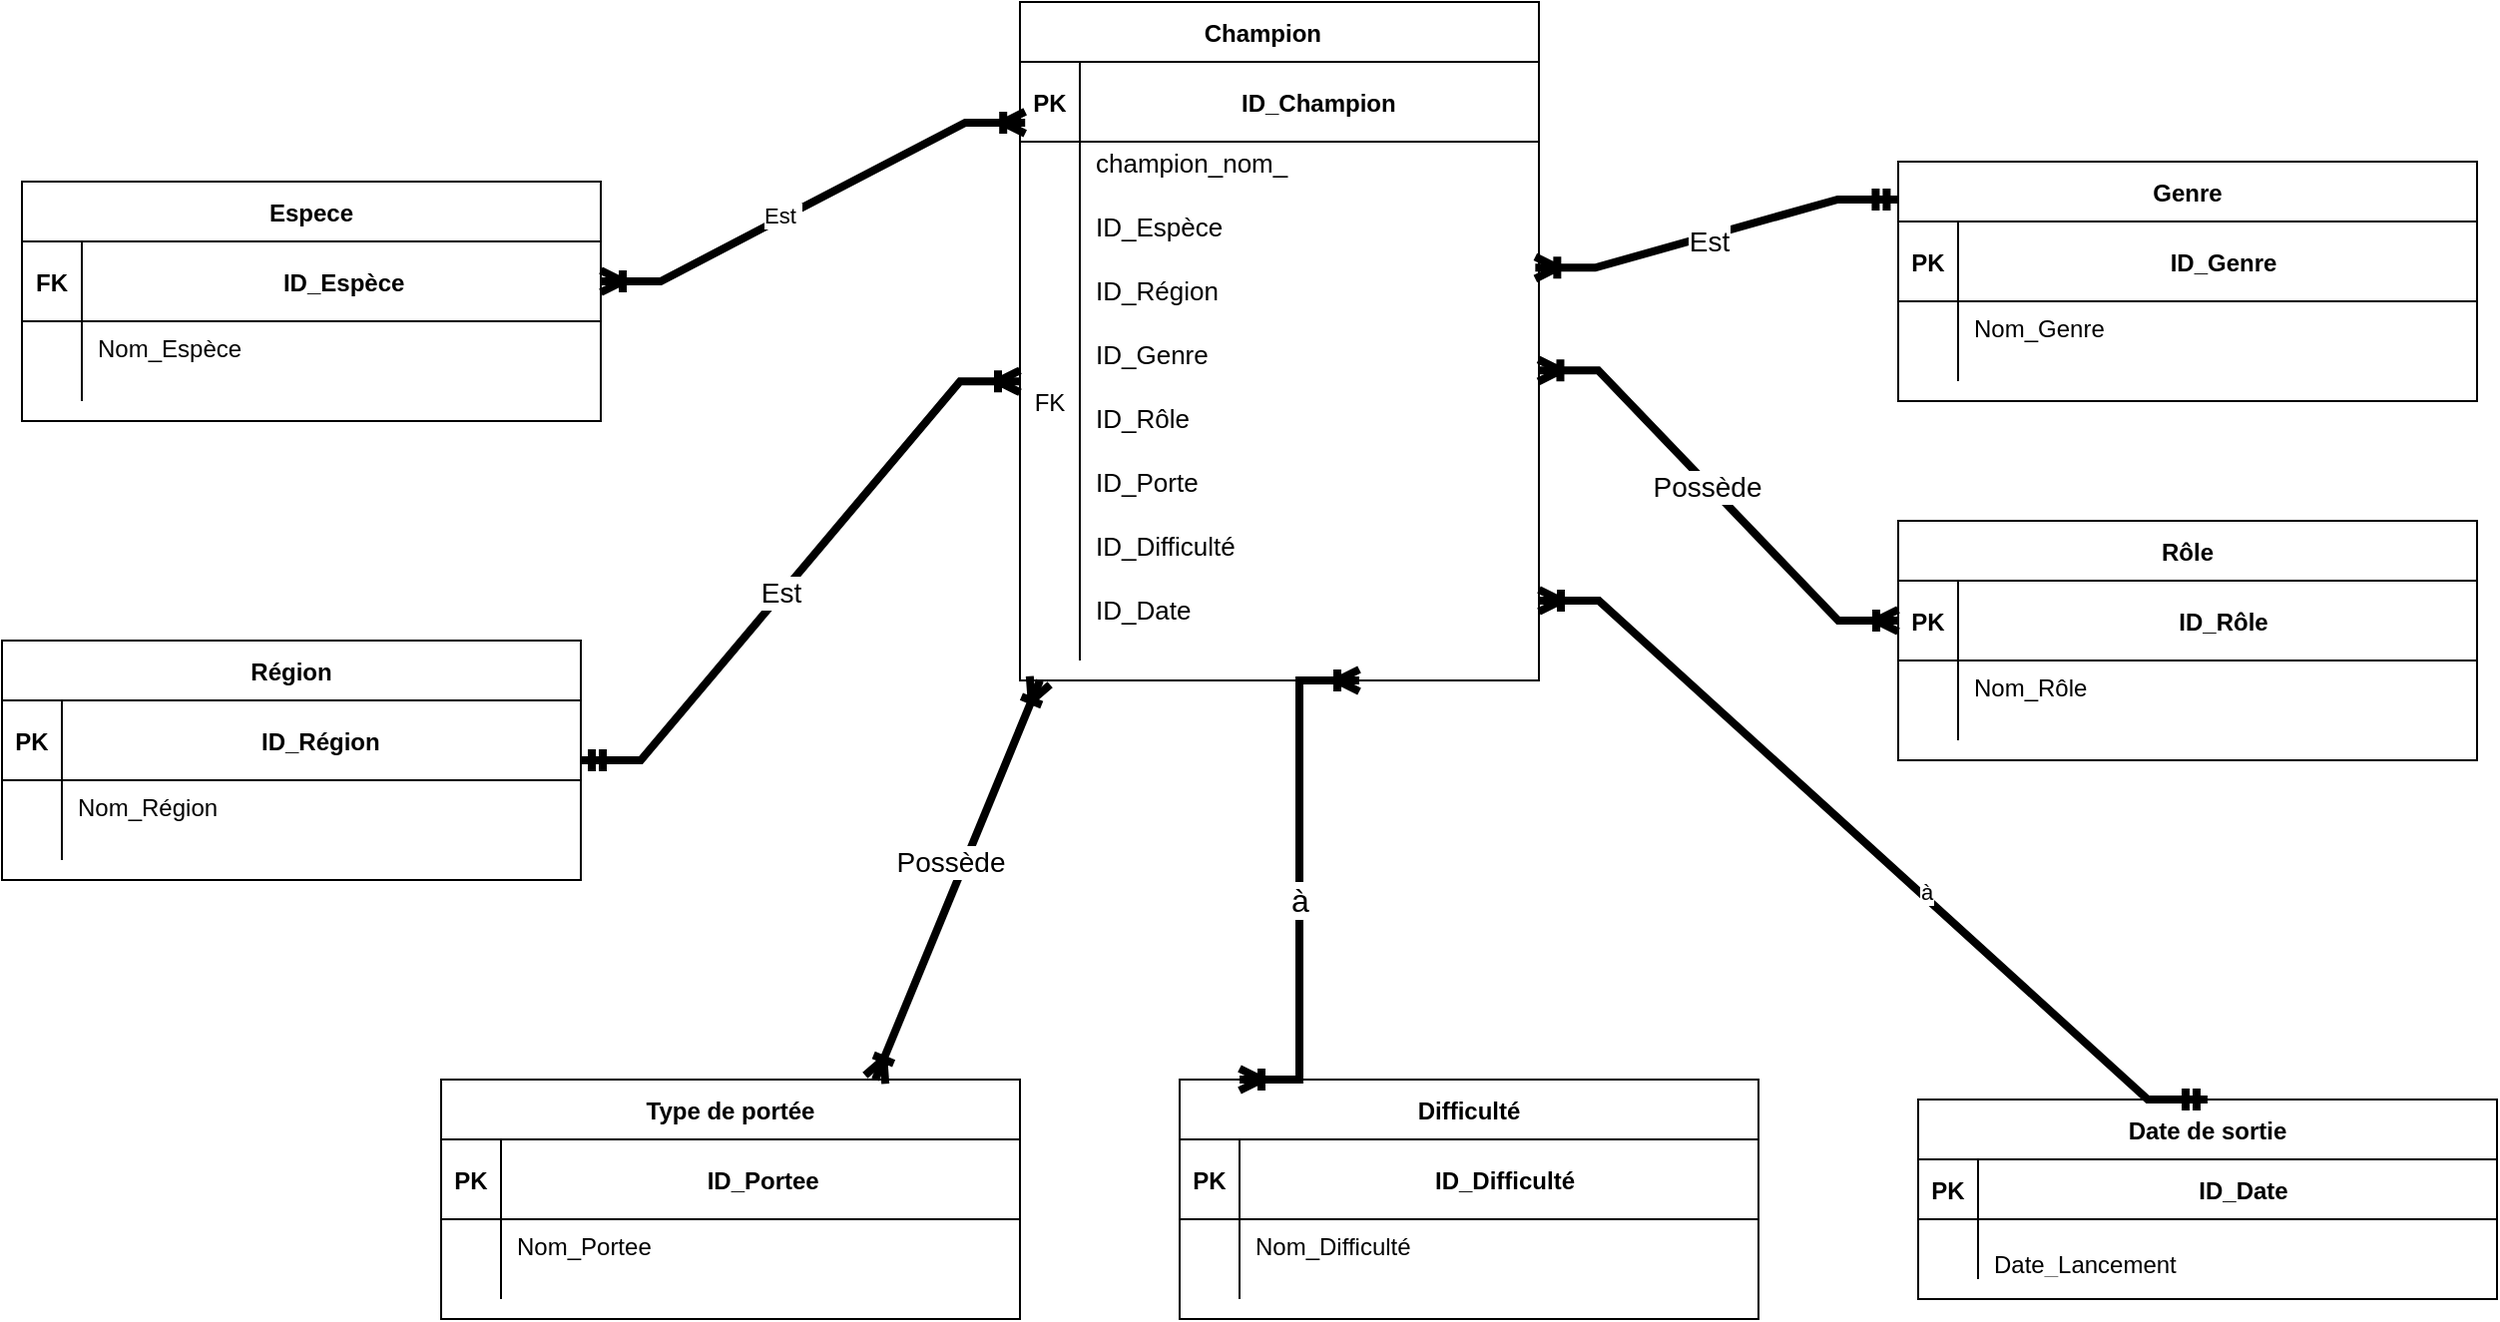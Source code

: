 <mxfile version="24.7.16">
  <diagram id="R2lEEEUBdFMjLlhIrx00" name="Page-1">
    <mxGraphModel dx="2255" dy="882" grid="1" gridSize="10" guides="1" tooltips="1" connect="1" arrows="0" fold="1" page="1" pageScale="1" pageWidth="850" pageHeight="1100" math="0" shadow="0" extFonts="Permanent Marker^https://fonts.googleapis.com/css?family=Permanent+Marker">
      <root>
        <mxCell id="0" />
        <mxCell id="1" parent="0" />
        <mxCell id="qRGbOmX3qOI-V-hjH4ks-11" value="Champion     " style="shape=table;startSize=30;container=1;collapsible=1;childLayout=tableLayout;fixedRows=1;rowLines=0;fontStyle=1;align=center;resizeLast=1;" parent="1" vertex="1">
          <mxGeometry x="20" y="40" width="260" height="340" as="geometry" />
        </mxCell>
        <mxCell id="qRGbOmX3qOI-V-hjH4ks-12" value="" style="shape=partialRectangle;collapsible=0;dropTarget=0;pointerEvents=0;fillColor=none;points=[[0,0.5],[1,0.5]];portConstraint=eastwest;top=0;left=0;right=0;bottom=1;" parent="qRGbOmX3qOI-V-hjH4ks-11" vertex="1">
          <mxGeometry y="30" width="260" height="40" as="geometry" />
        </mxCell>
        <mxCell id="qRGbOmX3qOI-V-hjH4ks-13" value="PK" style="shape=partialRectangle;overflow=hidden;connectable=0;fillColor=none;top=0;left=0;bottom=0;right=0;fontStyle=1;" parent="qRGbOmX3qOI-V-hjH4ks-12" vertex="1">
          <mxGeometry width="30" height="40" as="geometry">
            <mxRectangle width="30" height="40" as="alternateBounds" />
          </mxGeometry>
        </mxCell>
        <mxCell id="qRGbOmX3qOI-V-hjH4ks-14" value=" ID_Champion" style="shape=partialRectangle;overflow=hidden;connectable=0;fillColor=none;top=0;left=0;bottom=0;right=0;align=center;spacingLeft=6;fontStyle=1;" parent="qRGbOmX3qOI-V-hjH4ks-12" vertex="1">
          <mxGeometry x="30" width="230" height="40" as="geometry">
            <mxRectangle width="230" height="40" as="alternateBounds" />
          </mxGeometry>
        </mxCell>
        <mxCell id="qRGbOmX3qOI-V-hjH4ks-15" value="" style="shape=partialRectangle;collapsible=0;dropTarget=0;pointerEvents=0;fillColor=none;points=[[0,0.5],[1,0.5]];portConstraint=eastwest;top=0;left=0;right=0;bottom=0;" parent="qRGbOmX3qOI-V-hjH4ks-11" vertex="1">
          <mxGeometry y="70" width="260" height="260" as="geometry" />
        </mxCell>
        <mxCell id="qRGbOmX3qOI-V-hjH4ks-16" value="FK" style="shape=partialRectangle;overflow=hidden;connectable=0;fillColor=none;top=0;left=0;bottom=0;right=0;" parent="qRGbOmX3qOI-V-hjH4ks-15" vertex="1">
          <mxGeometry width="30" height="260" as="geometry">
            <mxRectangle width="30" height="260" as="alternateBounds" />
          </mxGeometry>
        </mxCell>
        <mxCell id="qRGbOmX3qOI-V-hjH4ks-17" value="champion_nom_&#xa;&#xa;ID_Espèce &#xa;&#xa;ID_Région  &#xa;&#xa;ID_Genre&#xa;&#xa;ID_Rôle&#xa;&#xa;ID_Porte &#xa;&#xa;ID_Difficulté&#xa;&#xa;ID_Date&#xa;" style="shape=partialRectangle;overflow=hidden;connectable=0;fillColor=none;top=0;left=0;bottom=0;right=0;align=left;spacingLeft=6;fontSize=13;" parent="qRGbOmX3qOI-V-hjH4ks-15" vertex="1">
          <mxGeometry x="30" width="230" height="260" as="geometry">
            <mxRectangle width="230" height="260" as="alternateBounds" />
          </mxGeometry>
        </mxCell>
        <mxCell id="84C_dKK404J912QTW_0x-19" value="Espece" style="shape=table;startSize=30;container=1;collapsible=1;childLayout=tableLayout;fixedRows=1;rowLines=0;fontStyle=1;align=center;resizeLast=1;" parent="1" vertex="1">
          <mxGeometry x="-480" y="130" width="290" height="120" as="geometry" />
        </mxCell>
        <mxCell id="84C_dKK404J912QTW_0x-20" value="" style="shape=partialRectangle;collapsible=0;dropTarget=0;pointerEvents=0;fillColor=none;points=[[0,0.5],[1,0.5]];portConstraint=eastwest;top=0;left=0;right=0;bottom=1;" parent="84C_dKK404J912QTW_0x-19" vertex="1">
          <mxGeometry y="30" width="290" height="40" as="geometry" />
        </mxCell>
        <mxCell id="84C_dKK404J912QTW_0x-21" value="FK" style="shape=partialRectangle;overflow=hidden;connectable=0;fillColor=none;top=0;left=0;bottom=0;right=0;fontStyle=1;" parent="84C_dKK404J912QTW_0x-20" vertex="1">
          <mxGeometry width="30" height="40" as="geometry">
            <mxRectangle width="30" height="40" as="alternateBounds" />
          </mxGeometry>
        </mxCell>
        <mxCell id="84C_dKK404J912QTW_0x-22" value="ID_Espèce " style="shape=partialRectangle;overflow=hidden;connectable=0;fillColor=none;top=0;left=0;bottom=0;right=0;align=center;spacingLeft=6;fontStyle=1;" parent="84C_dKK404J912QTW_0x-20" vertex="1">
          <mxGeometry x="30" width="260" height="40" as="geometry">
            <mxRectangle width="260" height="40" as="alternateBounds" />
          </mxGeometry>
        </mxCell>
        <mxCell id="84C_dKK404J912QTW_0x-23" value="" style="shape=partialRectangle;collapsible=0;dropTarget=0;pointerEvents=0;fillColor=none;points=[[0,0.5],[1,0.5]];portConstraint=eastwest;top=0;left=0;right=0;bottom=0;" parent="84C_dKK404J912QTW_0x-19" vertex="1">
          <mxGeometry y="70" width="290" height="40" as="geometry" />
        </mxCell>
        <mxCell id="84C_dKK404J912QTW_0x-24" value="" style="shape=partialRectangle;overflow=hidden;connectable=0;fillColor=none;top=0;left=0;bottom=0;right=0;" parent="84C_dKK404J912QTW_0x-23" vertex="1">
          <mxGeometry width="30" height="40" as="geometry">
            <mxRectangle width="30" height="40" as="alternateBounds" />
          </mxGeometry>
        </mxCell>
        <mxCell id="84C_dKK404J912QTW_0x-25" value="Nom_Espèce&#xa;" style="shape=partialRectangle;overflow=hidden;connectable=0;fillColor=none;top=0;left=0;bottom=0;right=0;align=left;spacingLeft=6;" parent="84C_dKK404J912QTW_0x-23" vertex="1">
          <mxGeometry x="30" width="260" height="40" as="geometry">
            <mxRectangle width="260" height="40" as="alternateBounds" />
          </mxGeometry>
        </mxCell>
        <mxCell id="s2vfGxUgiHe08znNfUqJ-1" value="Région" style="shape=table;startSize=30;container=1;collapsible=1;childLayout=tableLayout;fixedRows=1;rowLines=0;fontStyle=1;align=center;resizeLast=1;" vertex="1" parent="1">
          <mxGeometry x="-490" y="360" width="290" height="120" as="geometry" />
        </mxCell>
        <mxCell id="s2vfGxUgiHe08znNfUqJ-2" value="" style="shape=partialRectangle;collapsible=0;dropTarget=0;pointerEvents=0;fillColor=none;points=[[0,0.5],[1,0.5]];portConstraint=eastwest;top=0;left=0;right=0;bottom=1;" vertex="1" parent="s2vfGxUgiHe08znNfUqJ-1">
          <mxGeometry y="30" width="290" height="40" as="geometry" />
        </mxCell>
        <mxCell id="s2vfGxUgiHe08znNfUqJ-3" value="PK" style="shape=partialRectangle;overflow=hidden;connectable=0;fillColor=none;top=0;left=0;bottom=0;right=0;fontStyle=1;" vertex="1" parent="s2vfGxUgiHe08znNfUqJ-2">
          <mxGeometry width="30" height="40" as="geometry">
            <mxRectangle width="30" height="40" as="alternateBounds" />
          </mxGeometry>
        </mxCell>
        <mxCell id="s2vfGxUgiHe08znNfUqJ-4" value="ID_Région  " style="shape=partialRectangle;overflow=hidden;connectable=0;fillColor=none;top=0;left=0;bottom=0;right=0;align=center;spacingLeft=6;fontStyle=1;" vertex="1" parent="s2vfGxUgiHe08znNfUqJ-2">
          <mxGeometry x="30" width="260" height="40" as="geometry">
            <mxRectangle width="260" height="40" as="alternateBounds" />
          </mxGeometry>
        </mxCell>
        <mxCell id="s2vfGxUgiHe08znNfUqJ-5" value="" style="shape=partialRectangle;collapsible=0;dropTarget=0;pointerEvents=0;fillColor=none;points=[[0,0.5],[1,0.5]];portConstraint=eastwest;top=0;left=0;right=0;bottom=0;" vertex="1" parent="s2vfGxUgiHe08znNfUqJ-1">
          <mxGeometry y="70" width="290" height="40" as="geometry" />
        </mxCell>
        <mxCell id="s2vfGxUgiHe08znNfUqJ-6" value="" style="shape=partialRectangle;overflow=hidden;connectable=0;fillColor=none;top=0;left=0;bottom=0;right=0;" vertex="1" parent="s2vfGxUgiHe08znNfUqJ-5">
          <mxGeometry width="30" height="40" as="geometry">
            <mxRectangle width="30" height="40" as="alternateBounds" />
          </mxGeometry>
        </mxCell>
        <mxCell id="s2vfGxUgiHe08znNfUqJ-7" value="Nom_Région&#xa;" style="shape=partialRectangle;overflow=hidden;connectable=0;fillColor=none;top=0;left=0;bottom=0;right=0;align=left;spacingLeft=6;" vertex="1" parent="s2vfGxUgiHe08znNfUqJ-5">
          <mxGeometry x="30" width="260" height="40" as="geometry">
            <mxRectangle width="260" height="40" as="alternateBounds" />
          </mxGeometry>
        </mxCell>
        <mxCell id="s2vfGxUgiHe08znNfUqJ-8" value="Genre" style="shape=table;startSize=30;container=1;collapsible=1;childLayout=tableLayout;fixedRows=1;rowLines=0;fontStyle=1;align=center;resizeLast=1;" vertex="1" parent="1">
          <mxGeometry x="460" y="120" width="290" height="120" as="geometry" />
        </mxCell>
        <mxCell id="s2vfGxUgiHe08znNfUqJ-9" value="" style="shape=partialRectangle;collapsible=0;dropTarget=0;pointerEvents=0;fillColor=none;points=[[0,0.5],[1,0.5]];portConstraint=eastwest;top=0;left=0;right=0;bottom=1;" vertex="1" parent="s2vfGxUgiHe08znNfUqJ-8">
          <mxGeometry y="30" width="290" height="40" as="geometry" />
        </mxCell>
        <mxCell id="s2vfGxUgiHe08znNfUqJ-10" value="PK" style="shape=partialRectangle;overflow=hidden;connectable=0;fillColor=none;top=0;left=0;bottom=0;right=0;fontStyle=1;" vertex="1" parent="s2vfGxUgiHe08znNfUqJ-9">
          <mxGeometry width="30" height="40" as="geometry">
            <mxRectangle width="30" height="40" as="alternateBounds" />
          </mxGeometry>
        </mxCell>
        <mxCell id="s2vfGxUgiHe08znNfUqJ-11" value="ID_Genre" style="shape=partialRectangle;overflow=hidden;connectable=0;fillColor=none;top=0;left=0;bottom=0;right=0;align=center;spacingLeft=6;fontStyle=1;" vertex="1" parent="s2vfGxUgiHe08znNfUqJ-9">
          <mxGeometry x="30" width="260" height="40" as="geometry">
            <mxRectangle width="260" height="40" as="alternateBounds" />
          </mxGeometry>
        </mxCell>
        <mxCell id="s2vfGxUgiHe08znNfUqJ-12" value="" style="shape=partialRectangle;collapsible=0;dropTarget=0;pointerEvents=0;fillColor=none;points=[[0,0.5],[1,0.5]];portConstraint=eastwest;top=0;left=0;right=0;bottom=0;" vertex="1" parent="s2vfGxUgiHe08znNfUqJ-8">
          <mxGeometry y="70" width="290" height="40" as="geometry" />
        </mxCell>
        <mxCell id="s2vfGxUgiHe08znNfUqJ-13" value="" style="shape=partialRectangle;overflow=hidden;connectable=0;fillColor=none;top=0;left=0;bottom=0;right=0;" vertex="1" parent="s2vfGxUgiHe08znNfUqJ-12">
          <mxGeometry width="30" height="40" as="geometry">
            <mxRectangle width="30" height="40" as="alternateBounds" />
          </mxGeometry>
        </mxCell>
        <mxCell id="s2vfGxUgiHe08znNfUqJ-14" value="Nom_Genre&#xa;" style="shape=partialRectangle;overflow=hidden;connectable=0;fillColor=none;top=0;left=0;bottom=0;right=0;align=left;spacingLeft=6;" vertex="1" parent="s2vfGxUgiHe08znNfUqJ-12">
          <mxGeometry x="30" width="260" height="40" as="geometry">
            <mxRectangle width="260" height="40" as="alternateBounds" />
          </mxGeometry>
        </mxCell>
        <mxCell id="s2vfGxUgiHe08znNfUqJ-15" value="Rôle" style="shape=table;startSize=30;container=1;collapsible=1;childLayout=tableLayout;fixedRows=1;rowLines=0;fontStyle=1;align=center;resizeLast=1;" vertex="1" parent="1">
          <mxGeometry x="460" y="300" width="290" height="120" as="geometry" />
        </mxCell>
        <mxCell id="s2vfGxUgiHe08znNfUqJ-16" value="" style="shape=partialRectangle;collapsible=0;dropTarget=0;pointerEvents=0;fillColor=none;points=[[0,0.5],[1,0.5]];portConstraint=eastwest;top=0;left=0;right=0;bottom=1;" vertex="1" parent="s2vfGxUgiHe08znNfUqJ-15">
          <mxGeometry y="30" width="290" height="40" as="geometry" />
        </mxCell>
        <mxCell id="s2vfGxUgiHe08znNfUqJ-17" value="PK" style="shape=partialRectangle;overflow=hidden;connectable=0;fillColor=none;top=0;left=0;bottom=0;right=0;fontStyle=1;" vertex="1" parent="s2vfGxUgiHe08znNfUqJ-16">
          <mxGeometry width="30" height="40" as="geometry">
            <mxRectangle width="30" height="40" as="alternateBounds" />
          </mxGeometry>
        </mxCell>
        <mxCell id="s2vfGxUgiHe08znNfUqJ-18" value="ID_Rôle" style="shape=partialRectangle;overflow=hidden;connectable=0;fillColor=none;top=0;left=0;bottom=0;right=0;align=center;spacingLeft=6;fontStyle=1;" vertex="1" parent="s2vfGxUgiHe08znNfUqJ-16">
          <mxGeometry x="30" width="260" height="40" as="geometry">
            <mxRectangle width="260" height="40" as="alternateBounds" />
          </mxGeometry>
        </mxCell>
        <mxCell id="s2vfGxUgiHe08znNfUqJ-19" value="" style="shape=partialRectangle;collapsible=0;dropTarget=0;pointerEvents=0;fillColor=none;points=[[0,0.5],[1,0.5]];portConstraint=eastwest;top=0;left=0;right=0;bottom=0;" vertex="1" parent="s2vfGxUgiHe08znNfUqJ-15">
          <mxGeometry y="70" width="290" height="40" as="geometry" />
        </mxCell>
        <mxCell id="s2vfGxUgiHe08znNfUqJ-20" value="" style="shape=partialRectangle;overflow=hidden;connectable=0;fillColor=none;top=0;left=0;bottom=0;right=0;" vertex="1" parent="s2vfGxUgiHe08znNfUqJ-19">
          <mxGeometry width="30" height="40" as="geometry">
            <mxRectangle width="30" height="40" as="alternateBounds" />
          </mxGeometry>
        </mxCell>
        <mxCell id="s2vfGxUgiHe08znNfUqJ-21" value="Nom_Rôle&#xa;" style="shape=partialRectangle;overflow=hidden;connectable=0;fillColor=none;top=0;left=0;bottom=0;right=0;align=left;spacingLeft=6;" vertex="1" parent="s2vfGxUgiHe08znNfUqJ-19">
          <mxGeometry x="30" width="260" height="40" as="geometry">
            <mxRectangle width="260" height="40" as="alternateBounds" />
          </mxGeometry>
        </mxCell>
        <mxCell id="s2vfGxUgiHe08znNfUqJ-22" value="Type de portée" style="shape=table;startSize=30;container=1;collapsible=1;childLayout=tableLayout;fixedRows=1;rowLines=0;fontStyle=1;align=center;resizeLast=1;" vertex="1" parent="1">
          <mxGeometry x="-270" y="580" width="290" height="120" as="geometry" />
        </mxCell>
        <mxCell id="s2vfGxUgiHe08znNfUqJ-23" value="" style="shape=partialRectangle;collapsible=0;dropTarget=0;pointerEvents=0;fillColor=none;points=[[0,0.5],[1,0.5]];portConstraint=eastwest;top=0;left=0;right=0;bottom=1;" vertex="1" parent="s2vfGxUgiHe08znNfUqJ-22">
          <mxGeometry y="30" width="290" height="40" as="geometry" />
        </mxCell>
        <mxCell id="s2vfGxUgiHe08znNfUqJ-24" value="PK" style="shape=partialRectangle;overflow=hidden;connectable=0;fillColor=none;top=0;left=0;bottom=0;right=0;fontStyle=1;" vertex="1" parent="s2vfGxUgiHe08znNfUqJ-23">
          <mxGeometry width="30" height="40" as="geometry">
            <mxRectangle width="30" height="40" as="alternateBounds" />
          </mxGeometry>
        </mxCell>
        <mxCell id="s2vfGxUgiHe08znNfUqJ-25" value="ID_Portee " style="shape=partialRectangle;overflow=hidden;connectable=0;fillColor=none;top=0;left=0;bottom=0;right=0;align=center;spacingLeft=6;fontStyle=1;" vertex="1" parent="s2vfGxUgiHe08znNfUqJ-23">
          <mxGeometry x="30" width="260" height="40" as="geometry">
            <mxRectangle width="260" height="40" as="alternateBounds" />
          </mxGeometry>
        </mxCell>
        <mxCell id="s2vfGxUgiHe08znNfUqJ-26" value="" style="shape=partialRectangle;collapsible=0;dropTarget=0;pointerEvents=0;fillColor=none;points=[[0,0.5],[1,0.5]];portConstraint=eastwest;top=0;left=0;right=0;bottom=0;" vertex="1" parent="s2vfGxUgiHe08znNfUqJ-22">
          <mxGeometry y="70" width="290" height="40" as="geometry" />
        </mxCell>
        <mxCell id="s2vfGxUgiHe08znNfUqJ-27" value="" style="shape=partialRectangle;overflow=hidden;connectable=0;fillColor=none;top=0;left=0;bottom=0;right=0;" vertex="1" parent="s2vfGxUgiHe08znNfUqJ-26">
          <mxGeometry width="30" height="40" as="geometry">
            <mxRectangle width="30" height="40" as="alternateBounds" />
          </mxGeometry>
        </mxCell>
        <mxCell id="s2vfGxUgiHe08znNfUqJ-28" value="Nom_Portee&#xa;" style="shape=partialRectangle;overflow=hidden;connectable=0;fillColor=none;top=0;left=0;bottom=0;right=0;align=left;spacingLeft=6;" vertex="1" parent="s2vfGxUgiHe08znNfUqJ-26">
          <mxGeometry x="30" width="260" height="40" as="geometry">
            <mxRectangle width="260" height="40" as="alternateBounds" />
          </mxGeometry>
        </mxCell>
        <mxCell id="s2vfGxUgiHe08znNfUqJ-59" value="Difficulté" style="shape=table;startSize=30;container=1;collapsible=1;childLayout=tableLayout;fixedRows=1;rowLines=0;fontStyle=1;align=center;resizeLast=1;" vertex="1" parent="1">
          <mxGeometry x="100" y="580" width="290" height="120" as="geometry" />
        </mxCell>
        <mxCell id="s2vfGxUgiHe08znNfUqJ-60" value="" style="shape=partialRectangle;collapsible=0;dropTarget=0;pointerEvents=0;fillColor=none;points=[[0,0.5],[1,0.5]];portConstraint=eastwest;top=0;left=0;right=0;bottom=1;" vertex="1" parent="s2vfGxUgiHe08znNfUqJ-59">
          <mxGeometry y="30" width="290" height="40" as="geometry" />
        </mxCell>
        <mxCell id="s2vfGxUgiHe08znNfUqJ-61" value="PK" style="shape=partialRectangle;overflow=hidden;connectable=0;fillColor=none;top=0;left=0;bottom=0;right=0;fontStyle=1;" vertex="1" parent="s2vfGxUgiHe08znNfUqJ-60">
          <mxGeometry width="30" height="40" as="geometry">
            <mxRectangle width="30" height="40" as="alternateBounds" />
          </mxGeometry>
        </mxCell>
        <mxCell id="s2vfGxUgiHe08znNfUqJ-62" value="ID_Difficulté" style="shape=partialRectangle;overflow=hidden;connectable=0;fillColor=none;top=0;left=0;bottom=0;right=0;align=center;spacingLeft=6;fontStyle=1;" vertex="1" parent="s2vfGxUgiHe08znNfUqJ-60">
          <mxGeometry x="30" width="260" height="40" as="geometry">
            <mxRectangle width="260" height="40" as="alternateBounds" />
          </mxGeometry>
        </mxCell>
        <mxCell id="s2vfGxUgiHe08znNfUqJ-63" value="" style="shape=partialRectangle;collapsible=0;dropTarget=0;pointerEvents=0;fillColor=none;points=[[0,0.5],[1,0.5]];portConstraint=eastwest;top=0;left=0;right=0;bottom=0;" vertex="1" parent="s2vfGxUgiHe08znNfUqJ-59">
          <mxGeometry y="70" width="290" height="40" as="geometry" />
        </mxCell>
        <mxCell id="s2vfGxUgiHe08znNfUqJ-64" value="" style="shape=partialRectangle;overflow=hidden;connectable=0;fillColor=none;top=0;left=0;bottom=0;right=0;" vertex="1" parent="s2vfGxUgiHe08znNfUqJ-63">
          <mxGeometry width="30" height="40" as="geometry">
            <mxRectangle width="30" height="40" as="alternateBounds" />
          </mxGeometry>
        </mxCell>
        <mxCell id="s2vfGxUgiHe08znNfUqJ-65" value="Nom_Difficulté&#xa;" style="shape=partialRectangle;overflow=hidden;connectable=0;fillColor=none;top=0;left=0;bottom=0;right=0;align=left;spacingLeft=6;" vertex="1" parent="s2vfGxUgiHe08znNfUqJ-63">
          <mxGeometry x="30" width="260" height="40" as="geometry">
            <mxRectangle width="260" height="40" as="alternateBounds" />
          </mxGeometry>
        </mxCell>
        <mxCell id="s2vfGxUgiHe08znNfUqJ-66" value="Date de sortie" style="shape=table;startSize=30;container=1;collapsible=1;childLayout=tableLayout;fixedRows=1;rowLines=0;fontStyle=1;align=center;resizeLast=1;" vertex="1" parent="1">
          <mxGeometry x="470" y="590" width="290" height="100" as="geometry" />
        </mxCell>
        <mxCell id="s2vfGxUgiHe08znNfUqJ-67" value="" style="shape=partialRectangle;collapsible=0;dropTarget=0;pointerEvents=0;fillColor=none;points=[[0,0.5],[1,0.5]];portConstraint=eastwest;top=0;left=0;right=0;bottom=1;" vertex="1" parent="s2vfGxUgiHe08znNfUqJ-66">
          <mxGeometry y="30" width="290" height="30" as="geometry" />
        </mxCell>
        <mxCell id="s2vfGxUgiHe08znNfUqJ-68" value="PK" style="shape=partialRectangle;overflow=hidden;connectable=0;fillColor=none;top=0;left=0;bottom=0;right=0;fontStyle=1;" vertex="1" parent="s2vfGxUgiHe08znNfUqJ-67">
          <mxGeometry width="30" height="30" as="geometry">
            <mxRectangle width="30" height="30" as="alternateBounds" />
          </mxGeometry>
        </mxCell>
        <mxCell id="s2vfGxUgiHe08znNfUqJ-69" value="ID_Date" style="shape=partialRectangle;overflow=hidden;connectable=0;fillColor=none;top=0;left=0;bottom=0;right=0;align=center;spacingLeft=6;fontStyle=1;" vertex="1" parent="s2vfGxUgiHe08znNfUqJ-67">
          <mxGeometry x="30" width="260" height="30" as="geometry">
            <mxRectangle width="260" height="30" as="alternateBounds" />
          </mxGeometry>
        </mxCell>
        <mxCell id="s2vfGxUgiHe08znNfUqJ-70" value="" style="shape=partialRectangle;collapsible=0;dropTarget=0;pointerEvents=0;fillColor=none;points=[[0,0.5],[1,0.5]];portConstraint=eastwest;top=0;left=0;right=0;bottom=0;" vertex="1" parent="s2vfGxUgiHe08znNfUqJ-66">
          <mxGeometry y="60" width="290" height="30" as="geometry" />
        </mxCell>
        <mxCell id="s2vfGxUgiHe08znNfUqJ-71" value="" style="shape=partialRectangle;overflow=hidden;connectable=0;fillColor=none;top=0;left=0;bottom=0;right=0;" vertex="1" parent="s2vfGxUgiHe08znNfUqJ-70">
          <mxGeometry width="30" height="30" as="geometry">
            <mxRectangle width="30" height="30" as="alternateBounds" />
          </mxGeometry>
        </mxCell>
        <mxCell id="s2vfGxUgiHe08znNfUqJ-72" value="&#xa;Date_Lancement&#xa;&#xa;" style="shape=partialRectangle;overflow=hidden;connectable=0;fillColor=none;top=0;left=0;bottom=0;right=0;align=left;spacingLeft=6;" vertex="1" parent="s2vfGxUgiHe08znNfUqJ-70">
          <mxGeometry x="30" width="260" height="30" as="geometry">
            <mxRectangle width="260" height="30" as="alternateBounds" />
          </mxGeometry>
        </mxCell>
        <mxCell id="s2vfGxUgiHe08znNfUqJ-73" value="" style="edgeStyle=entityRelationEdgeStyle;fontSize=12;html=1;endArrow=ERoneToMany;rounded=0;startArrow=ERoneToMany;startFill=0;exitX=0.01;exitY=0.761;exitDx=0;exitDy=0;exitPerimeter=0;strokeWidth=4;endFill=0;" edge="1" parent="1" source="qRGbOmX3qOI-V-hjH4ks-12" target="84C_dKK404J912QTW_0x-20">
          <mxGeometry width="100" height="100" relative="1" as="geometry">
            <mxPoint x="-10" y="220" as="sourcePoint" />
            <mxPoint x="420" y="200" as="targetPoint" />
            <Array as="points">
              <mxPoint x="-50" y="220" />
              <mxPoint x="300" y="230" />
              <mxPoint x="360" y="240" />
              <mxPoint x="350" y="110" />
              <mxPoint x="400" y="170" />
            </Array>
          </mxGeometry>
        </mxCell>
        <mxCell id="s2vfGxUgiHe08znNfUqJ-97" value="Est&amp;nbsp;" style="edgeLabel;html=1;align=center;verticalAlign=middle;resizable=0;points=[];" vertex="1" connectable="0" parent="s2vfGxUgiHe08znNfUqJ-73">
          <mxGeometry x="0.146" y="-2" relative="1" as="geometry">
            <mxPoint as="offset" />
          </mxGeometry>
        </mxCell>
        <mxCell id="s2vfGxUgiHe08znNfUqJ-83" value="" style="edgeStyle=entityRelationEdgeStyle;fontSize=12;html=1;endArrow=ERmandOne;rounded=0;startArrow=ERoneToMany;startFill=0;exitX=0;exitY=0.462;exitDx=0;exitDy=0;exitPerimeter=0;strokeWidth=4;endFill=0;" edge="1" parent="1" source="qRGbOmX3qOI-V-hjH4ks-15" target="s2vfGxUgiHe08znNfUqJ-1">
          <mxGeometry width="100" height="100" relative="1" as="geometry">
            <mxPoint x="-67" y="250" as="sourcePoint" />
            <mxPoint x="-280" y="330" as="targetPoint" />
            <Array as="points">
              <mxPoint x="-10" y="250" />
              <mxPoint x="-140" y="370" />
              <mxPoint x="210" y="380" />
              <mxPoint x="270" y="390" />
              <mxPoint x="260" y="260" />
              <mxPoint x="310" y="320" />
            </Array>
          </mxGeometry>
        </mxCell>
        <mxCell id="s2vfGxUgiHe08znNfUqJ-96" value="&lt;span style=&quot;font-size: 14px;&quot;&gt;Est&lt;/span&gt;" style="edgeLabel;html=1;align=center;verticalAlign=middle;resizable=0;points=[];" vertex="1" connectable="0" parent="s2vfGxUgiHe08znNfUqJ-83">
          <mxGeometry x="0.098" y="-1" relative="1" as="geometry">
            <mxPoint as="offset" />
          </mxGeometry>
        </mxCell>
        <mxCell id="s2vfGxUgiHe08znNfUqJ-84" value="" style="edgeStyle=entityRelationEdgeStyle;fontSize=12;html=1;endArrow=ERoneToMany;rounded=0;startArrow=ERmandOne;startFill=0;exitX=-0.001;exitY=0.158;exitDx=0;exitDy=0;exitPerimeter=0;strokeWidth=4;endFill=0;entryX=0.993;entryY=0.243;entryDx=0;entryDy=0;entryPerimeter=0;" edge="1" parent="1" source="s2vfGxUgiHe08znNfUqJ-8" target="qRGbOmX3qOI-V-hjH4ks-15">
          <mxGeometry width="100" height="100" relative="1" as="geometry">
            <mxPoint x="563" y="30" as="sourcePoint" />
            <mxPoint x="270" y="175" as="targetPoint" />
            <Array as="points">
              <mxPoint x="490" y="150" />
              <mxPoint x="840" y="160" />
              <mxPoint x="900" y="170" />
              <mxPoint x="890" y="40" />
              <mxPoint x="940" y="100" />
            </Array>
          </mxGeometry>
        </mxCell>
        <mxCell id="s2vfGxUgiHe08znNfUqJ-93" value="Est" style="edgeLabel;html=1;align=center;verticalAlign=middle;resizable=0;points=[];fontSize=14;" vertex="1" connectable="0" parent="s2vfGxUgiHe08znNfUqJ-84">
          <mxGeometry x="0.05" y="2" relative="1" as="geometry">
            <mxPoint as="offset" />
          </mxGeometry>
        </mxCell>
        <mxCell id="s2vfGxUgiHe08znNfUqJ-85" value="" style="edgeStyle=entityRelationEdgeStyle;fontSize=12;html=1;endArrow=ERoneToMany;rounded=0;startArrow=ERoneToMany;startFill=0;exitX=0;exitY=0.5;exitDx=0;exitDy=0;strokeWidth=4;endFill=0;entryX=0.999;entryY=0.441;entryDx=0;entryDy=0;entryPerimeter=0;" edge="1" parent="1" source="s2vfGxUgiHe08znNfUqJ-16" target="qRGbOmX3qOI-V-hjH4ks-15">
          <mxGeometry width="100" height="100" relative="1" as="geometry">
            <mxPoint x="523" y="210" as="sourcePoint" />
            <mxPoint x="270" y="221" as="targetPoint" />
            <Array as="points">
              <mxPoint x="460" y="320" />
              <mxPoint x="450" y="330" />
              <mxPoint x="800" y="340" />
              <mxPoint x="860" y="350" />
              <mxPoint x="850" y="220" />
              <mxPoint x="900" y="280" />
            </Array>
          </mxGeometry>
        </mxCell>
        <mxCell id="s2vfGxUgiHe08znNfUqJ-92" value="Possède " style="edgeLabel;html=1;align=center;verticalAlign=middle;resizable=0;points=[];fontSize=14;" vertex="1" connectable="0" parent="s2vfGxUgiHe08znNfUqJ-85">
          <mxGeometry x="0.064" y="1" relative="1" as="geometry">
            <mxPoint as="offset" />
          </mxGeometry>
        </mxCell>
        <mxCell id="s2vfGxUgiHe08znNfUqJ-87" value="" style="endArrow=ERoneToMany;html=1;rounded=0;entryX=0.75;entryY=0;entryDx=0;entryDy=0;startArrow=ERoneToMany;startFill=0;strokeWidth=4;endFill=0;" edge="1" parent="1" target="s2vfGxUgiHe08znNfUqJ-22">
          <mxGeometry relative="1" as="geometry">
            <mxPoint x="30" y="380" as="sourcePoint" />
            <mxPoint x="220" y="380" as="targetPoint" />
          </mxGeometry>
        </mxCell>
        <mxCell id="s2vfGxUgiHe08znNfUqJ-88" value="" style="edgeStyle=entityRelationEdgeStyle;fontSize=12;html=1;endArrow=ERmandOne;rounded=0;startArrow=ERoneToMany;startFill=0;strokeWidth=4;endFill=0;entryX=0.5;entryY=0;entryDx=0;entryDy=0;" edge="1" parent="1" target="s2vfGxUgiHe08znNfUqJ-66">
          <mxGeometry width="100" height="100" relative="1" as="geometry">
            <mxPoint x="280" y="340" as="sourcePoint" />
            <mxPoint x="371.06" y="541.8" as="targetPoint" />
            <Array as="points">
              <mxPoint x="360" y="350" />
              <mxPoint x="230" y="470" />
              <mxPoint x="580" y="480" />
              <mxPoint x="640" y="490" />
              <mxPoint x="630" y="360" />
              <mxPoint x="680" y="420" />
            </Array>
          </mxGeometry>
        </mxCell>
        <mxCell id="s2vfGxUgiHe08znNfUqJ-98" value="à" style="edgeLabel;html=1;align=center;verticalAlign=middle;resizable=0;points=[];" vertex="1" connectable="0" parent="s2vfGxUgiHe08znNfUqJ-88">
          <mxGeometry x="0.154" y="2" relative="1" as="geometry">
            <mxPoint as="offset" />
          </mxGeometry>
        </mxCell>
        <mxCell id="s2vfGxUgiHe08znNfUqJ-89" value="" style="edgeStyle=entityRelationEdgeStyle;fontSize=12;html=1;endArrow=ERoneToMany;rounded=0;startArrow=ERoneToMany;startFill=0;strokeWidth=4;endFill=0;" edge="1" parent="1">
          <mxGeometry width="100" height="100" relative="1" as="geometry">
            <mxPoint x="130" y="580" as="sourcePoint" />
            <mxPoint x="190" y="380" as="targetPoint" />
            <Array as="points">
              <mxPoint x="350" y="505" />
              <mxPoint x="340" y="515" />
              <mxPoint x="690" y="525" />
              <mxPoint x="750" y="535" />
              <mxPoint x="740" y="405" />
              <mxPoint x="790" y="465" />
            </Array>
          </mxGeometry>
        </mxCell>
        <mxCell id="s2vfGxUgiHe08znNfUqJ-91" value="à" style="edgeLabel;html=1;align=center;verticalAlign=middle;resizable=0;points=[];fontSize=16;" vertex="1" connectable="0" parent="s2vfGxUgiHe08znNfUqJ-89">
          <mxGeometry x="0.07" relative="1" as="geometry">
            <mxPoint y="19" as="offset" />
          </mxGeometry>
        </mxCell>
        <mxCell id="s2vfGxUgiHe08znNfUqJ-95" value="Possède " style="edgeLabel;html=1;align=center;verticalAlign=middle;resizable=0;points=[];fontSize=14;" vertex="1" connectable="0" parent="1">
          <mxGeometry x="20.0" y="470.005" as="geometry">
            <mxPoint x="-35" y="1" as="offset" />
          </mxGeometry>
        </mxCell>
      </root>
    </mxGraphModel>
  </diagram>
</mxfile>
